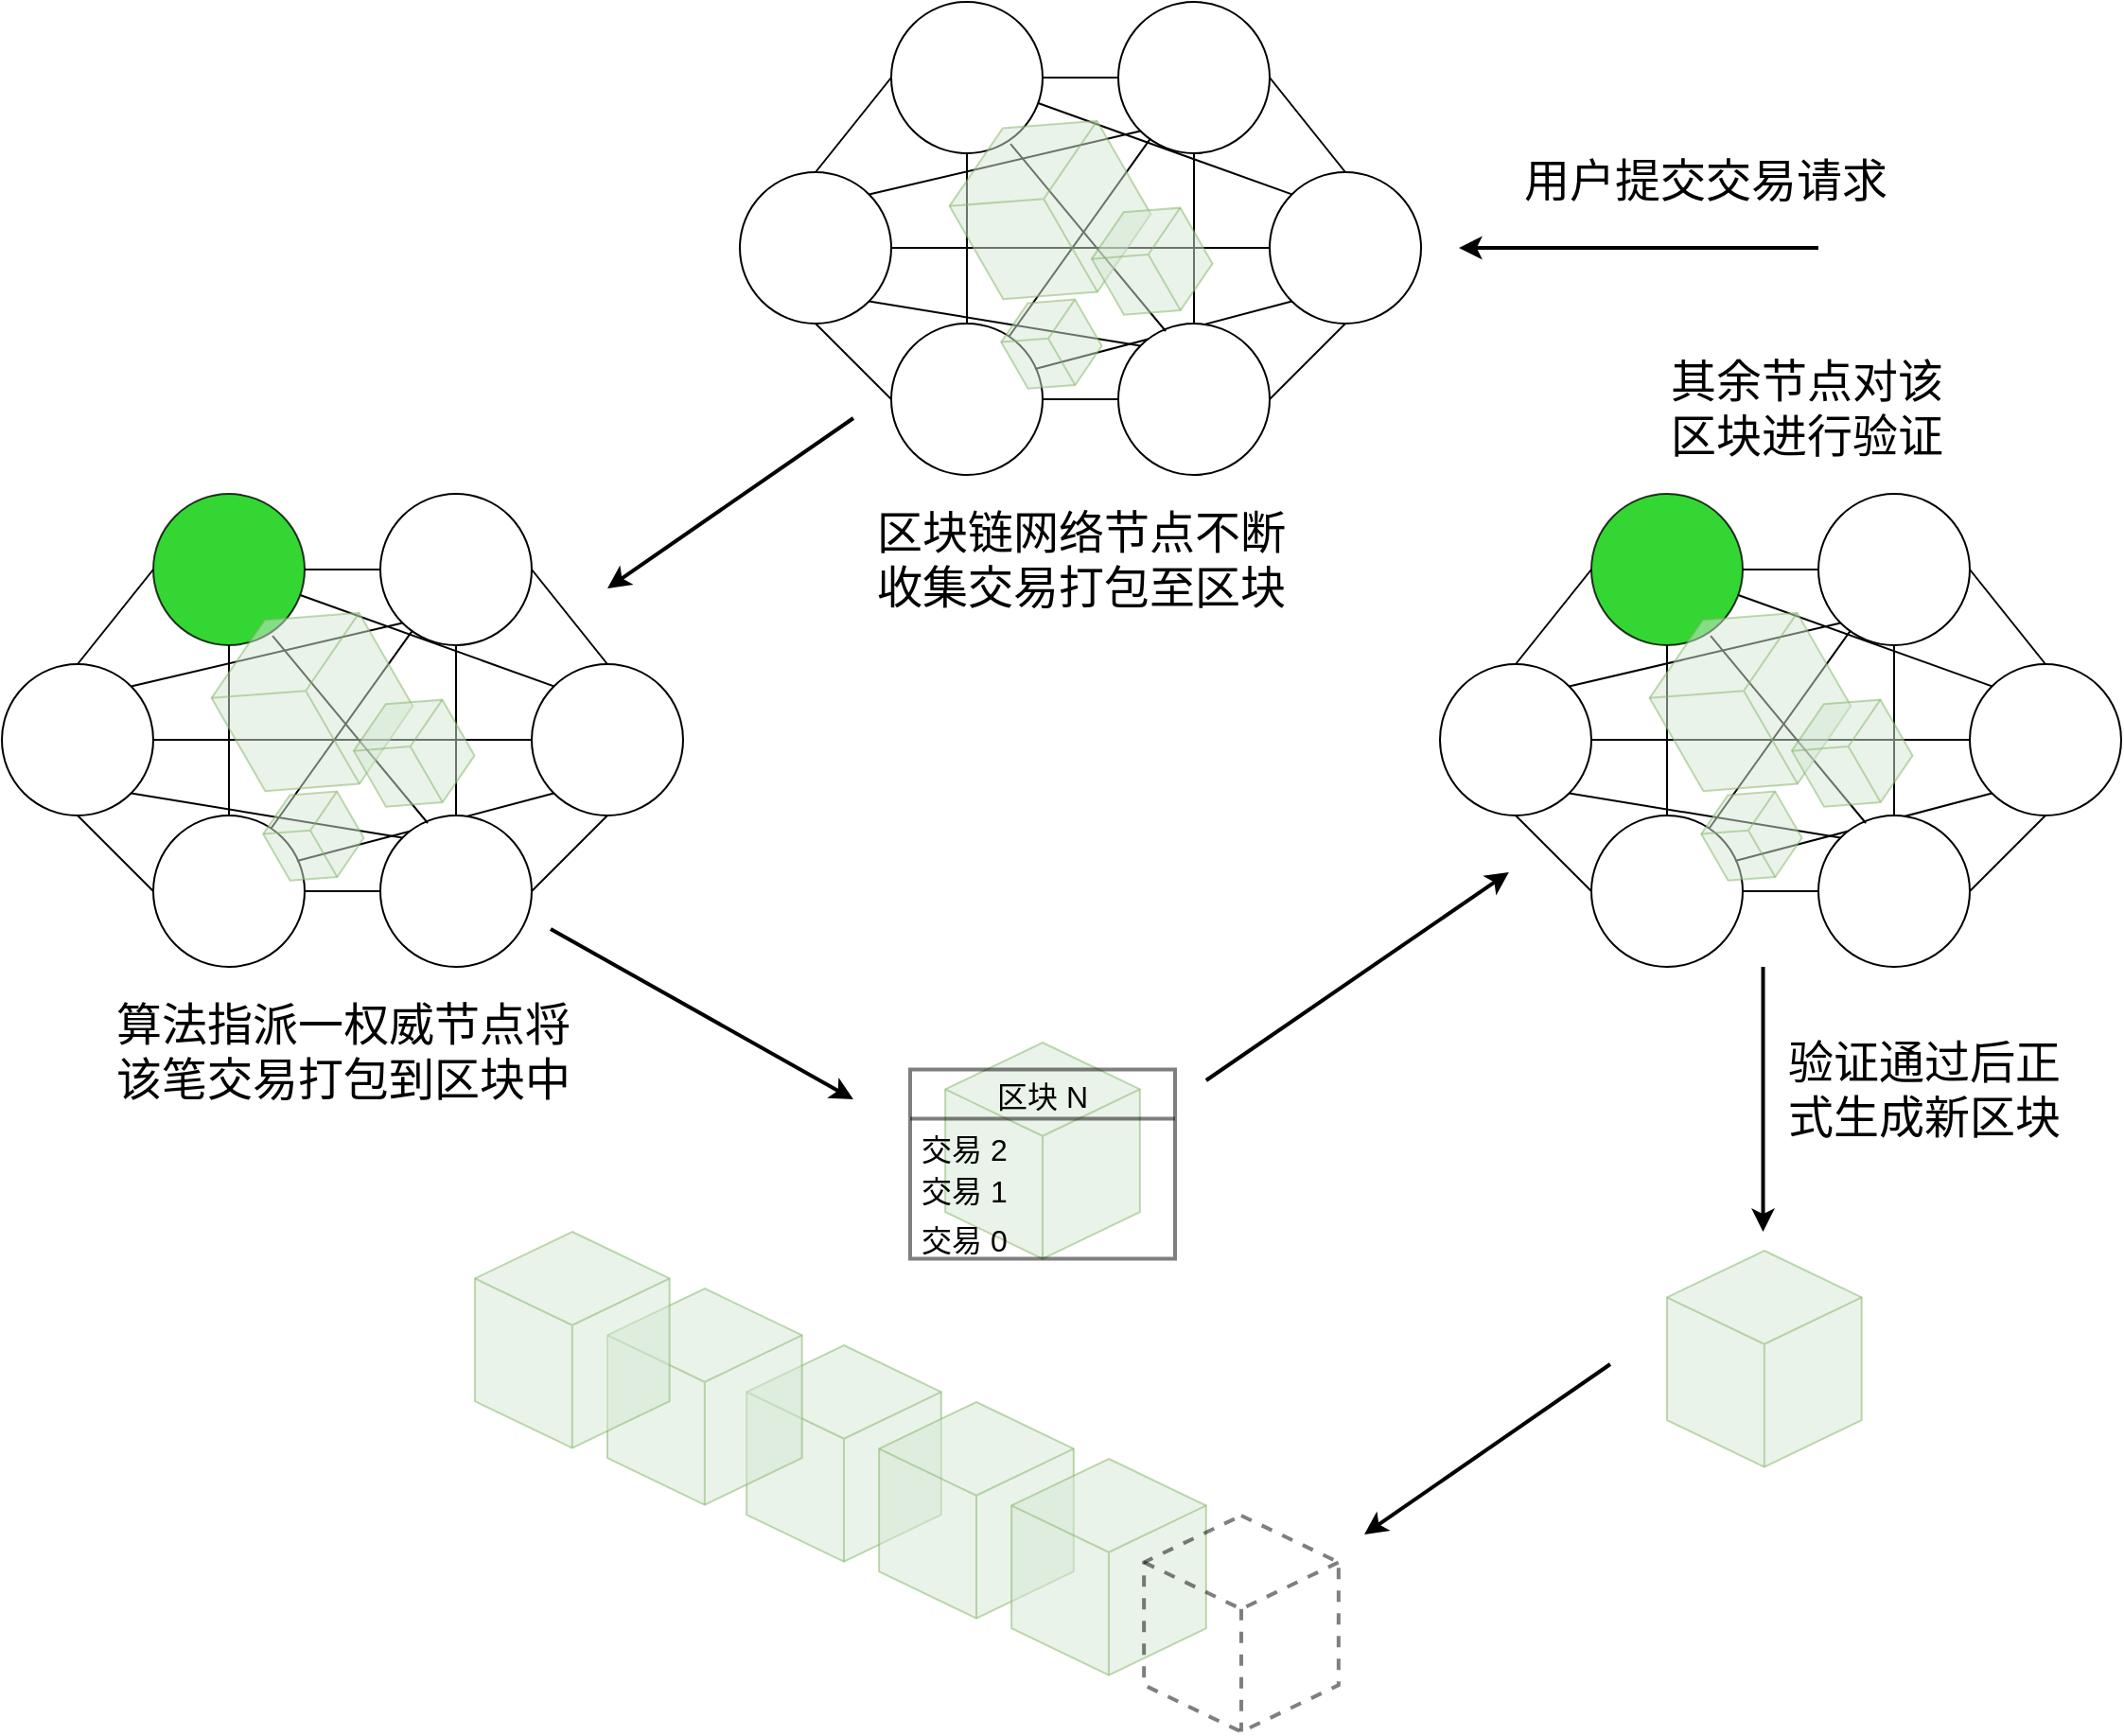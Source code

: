 <mxfile version="14.6.6" type="github">
  <diagram id="nz7V435rbGTaK7ESCfE1" name="Page-1">
    <mxGraphModel dx="1853" dy="669" grid="1" gridSize="10" guides="1" tooltips="1" connect="1" arrows="1" fold="1" page="0" pageScale="1" pageWidth="827" pageHeight="1169" math="0" shadow="0">
      <root>
        <mxCell id="0" />
        <mxCell id="1" parent="0" />
        <mxCell id="Majim5uuupVk0N4lPzxY-30" value="" style="group" vertex="1" connectable="0" parent="1">
          <mxGeometry x="120" y="190" width="360" height="250" as="geometry" />
        </mxCell>
        <mxCell id="Majim5uuupVk0N4lPzxY-2" value="" style="ellipse;whiteSpace=wrap;html=1;aspect=fixed;" vertex="1" parent="Majim5uuupVk0N4lPzxY-30">
          <mxGeometry x="80" width="80" height="80" as="geometry" />
        </mxCell>
        <mxCell id="Majim5uuupVk0N4lPzxY-3" value="" style="ellipse;whiteSpace=wrap;html=1;aspect=fixed;" vertex="1" parent="Majim5uuupVk0N4lPzxY-30">
          <mxGeometry x="200" width="80" height="80" as="geometry" />
        </mxCell>
        <mxCell id="Majim5uuupVk0N4lPzxY-8" style="edgeStyle=orthogonalEdgeStyle;rounded=0;orthogonalLoop=1;jettySize=auto;html=1;exitX=1;exitY=0.5;exitDx=0;exitDy=0;endArrow=none;endFill=0;" edge="1" parent="Majim5uuupVk0N4lPzxY-30" source="Majim5uuupVk0N4lPzxY-2" target="Majim5uuupVk0N4lPzxY-3">
          <mxGeometry relative="1" as="geometry" />
        </mxCell>
        <mxCell id="Majim5uuupVk0N4lPzxY-4" value="" style="ellipse;whiteSpace=wrap;html=1;aspect=fixed;" vertex="1" parent="Majim5uuupVk0N4lPzxY-30">
          <mxGeometry y="90" width="80" height="80" as="geometry" />
        </mxCell>
        <mxCell id="Majim5uuupVk0N4lPzxY-10" style="edgeStyle=none;rounded=0;orthogonalLoop=1;jettySize=auto;html=1;exitX=0;exitY=0.5;exitDx=0;exitDy=0;entryX=0.5;entryY=0;entryDx=0;entryDy=0;endArrow=none;endFill=0;" edge="1" parent="Majim5uuupVk0N4lPzxY-30" source="Majim5uuupVk0N4lPzxY-2" target="Majim5uuupVk0N4lPzxY-4">
          <mxGeometry relative="1" as="geometry" />
        </mxCell>
        <mxCell id="Majim5uuupVk0N4lPzxY-17" style="edgeStyle=none;rounded=0;orthogonalLoop=1;jettySize=auto;html=1;exitX=0;exitY=1;exitDx=0;exitDy=0;entryX=1;entryY=0;entryDx=0;entryDy=0;endArrow=none;endFill=0;" edge="1" parent="Majim5uuupVk0N4lPzxY-30" source="Majim5uuupVk0N4lPzxY-3" target="Majim5uuupVk0N4lPzxY-4">
          <mxGeometry relative="1" as="geometry" />
        </mxCell>
        <mxCell id="Majim5uuupVk0N4lPzxY-23" style="edgeStyle=none;rounded=0;orthogonalLoop=1;jettySize=auto;html=1;exitX=0;exitY=0;exitDx=0;exitDy=0;endArrow=none;endFill=0;" edge="1" parent="Majim5uuupVk0N4lPzxY-30" source="Majim5uuupVk0N4lPzxY-5" target="Majim5uuupVk0N4lPzxY-2">
          <mxGeometry relative="1" as="geometry">
            <mxPoint x="160" y="60" as="targetPoint" />
          </mxGeometry>
        </mxCell>
        <mxCell id="Majim5uuupVk0N4lPzxY-5" value="" style="ellipse;whiteSpace=wrap;html=1;aspect=fixed;" vertex="1" parent="Majim5uuupVk0N4lPzxY-30">
          <mxGeometry x="280" y="90" width="80" height="80" as="geometry" />
        </mxCell>
        <mxCell id="Majim5uuupVk0N4lPzxY-16" style="edgeStyle=none;rounded=0;orthogonalLoop=1;jettySize=auto;html=1;exitX=1;exitY=0.5;exitDx=0;exitDy=0;entryX=0.5;entryY=0;entryDx=0;entryDy=0;endArrow=none;endFill=0;" edge="1" parent="Majim5uuupVk0N4lPzxY-30" source="Majim5uuupVk0N4lPzxY-3" target="Majim5uuupVk0N4lPzxY-5">
          <mxGeometry relative="1" as="geometry" />
        </mxCell>
        <mxCell id="Majim5uuupVk0N4lPzxY-18" style="edgeStyle=none;rounded=0;orthogonalLoop=1;jettySize=auto;html=1;exitX=1;exitY=0.5;exitDx=0;exitDy=0;endArrow=none;endFill=0;" edge="1" parent="Majim5uuupVk0N4lPzxY-30" source="Majim5uuupVk0N4lPzxY-4" target="Majim5uuupVk0N4lPzxY-5">
          <mxGeometry relative="1" as="geometry" />
        </mxCell>
        <mxCell id="Majim5uuupVk0N4lPzxY-25" style="edgeStyle=none;rounded=0;orthogonalLoop=1;jettySize=auto;html=1;exitX=0.75;exitY=0.125;exitDx=0;exitDy=0;endArrow=none;endFill=0;exitPerimeter=0;" edge="1" parent="Majim5uuupVk0N4lPzxY-30" source="Majim5uuupVk0N4lPzxY-6" target="Majim5uuupVk0N4lPzxY-3">
          <mxGeometry relative="1" as="geometry" />
        </mxCell>
        <mxCell id="Majim5uuupVk0N4lPzxY-6" value="" style="ellipse;whiteSpace=wrap;html=1;aspect=fixed;" vertex="1" parent="Majim5uuupVk0N4lPzxY-30">
          <mxGeometry x="80" y="170" width="80" height="80" as="geometry" />
        </mxCell>
        <mxCell id="Majim5uuupVk0N4lPzxY-22" style="edgeStyle=none;rounded=0;orthogonalLoop=1;jettySize=auto;html=1;exitX=0.5;exitY=1;exitDx=0;exitDy=0;endArrow=none;endFill=0;" edge="1" parent="Majim5uuupVk0N4lPzxY-30" source="Majim5uuupVk0N4lPzxY-2" target="Majim5uuupVk0N4lPzxY-6">
          <mxGeometry relative="1" as="geometry" />
        </mxCell>
        <mxCell id="Majim5uuupVk0N4lPzxY-15" style="edgeStyle=none;rounded=0;orthogonalLoop=1;jettySize=auto;html=1;exitX=0.5;exitY=1;exitDx=0;exitDy=0;entryX=0;entryY=0.5;entryDx=0;entryDy=0;endArrow=none;endFill=0;" edge="1" parent="Majim5uuupVk0N4lPzxY-30" source="Majim5uuupVk0N4lPzxY-4" target="Majim5uuupVk0N4lPzxY-6">
          <mxGeometry relative="1" as="geometry" />
        </mxCell>
        <mxCell id="Majim5uuupVk0N4lPzxY-24" style="edgeStyle=none;rounded=0;orthogonalLoop=1;jettySize=auto;html=1;exitX=0;exitY=1;exitDx=0;exitDy=0;endArrow=none;endFill=0;entryX=0.95;entryY=0.3;entryDx=0;entryDy=0;entryPerimeter=0;" edge="1" parent="Majim5uuupVk0N4lPzxY-30" source="Majim5uuupVk0N4lPzxY-5" target="Majim5uuupVk0N4lPzxY-6">
          <mxGeometry relative="1" as="geometry" />
        </mxCell>
        <mxCell id="Majim5uuupVk0N4lPzxY-14" style="edgeStyle=none;rounded=0;orthogonalLoop=1;jettySize=auto;html=1;exitX=1;exitY=0.5;exitDx=0;exitDy=0;entryX=0.5;entryY=1;entryDx=0;entryDy=0;endArrow=none;endFill=0;" edge="1" parent="Majim5uuupVk0N4lPzxY-30" source="Majim5uuupVk0N4lPzxY-7" target="Majim5uuupVk0N4lPzxY-5">
          <mxGeometry relative="1" as="geometry" />
        </mxCell>
        <mxCell id="Majim5uuupVk0N4lPzxY-20" style="edgeStyle=none;rounded=0;orthogonalLoop=1;jettySize=auto;html=1;exitX=0.5;exitY=0;exitDx=0;exitDy=0;entryX=0.5;entryY=1;entryDx=0;entryDy=0;endArrow=none;endFill=0;" edge="1" parent="Majim5uuupVk0N4lPzxY-30" source="Majim5uuupVk0N4lPzxY-7" target="Majim5uuupVk0N4lPzxY-3">
          <mxGeometry relative="1" as="geometry" />
        </mxCell>
        <mxCell id="Majim5uuupVk0N4lPzxY-7" value="" style="ellipse;whiteSpace=wrap;html=1;aspect=fixed;" vertex="1" parent="Majim5uuupVk0N4lPzxY-30">
          <mxGeometry x="200" y="170" width="80" height="80" as="geometry" />
        </mxCell>
        <mxCell id="Majim5uuupVk0N4lPzxY-21" style="edgeStyle=none;rounded=0;orthogonalLoop=1;jettySize=auto;html=1;exitX=0.788;exitY=0.938;exitDx=0;exitDy=0;entryX=0.313;entryY=0.05;entryDx=0;entryDy=0;entryPerimeter=0;endArrow=none;endFill=0;exitPerimeter=0;" edge="1" parent="Majim5uuupVk0N4lPzxY-30" source="Majim5uuupVk0N4lPzxY-2" target="Majim5uuupVk0N4lPzxY-7">
          <mxGeometry relative="1" as="geometry" />
        </mxCell>
        <mxCell id="Majim5uuupVk0N4lPzxY-19" style="edgeStyle=none;rounded=0;orthogonalLoop=1;jettySize=auto;html=1;exitX=1;exitY=1;exitDx=0;exitDy=0;entryX=0;entryY=0;entryDx=0;entryDy=0;endArrow=none;endFill=0;" edge="1" parent="Majim5uuupVk0N4lPzxY-30" source="Majim5uuupVk0N4lPzxY-4" target="Majim5uuupVk0N4lPzxY-7">
          <mxGeometry relative="1" as="geometry" />
        </mxCell>
        <mxCell id="Majim5uuupVk0N4lPzxY-13" style="edgeStyle=none;rounded=0;orthogonalLoop=1;jettySize=auto;html=1;exitX=1;exitY=0.5;exitDx=0;exitDy=0;entryX=0;entryY=0.5;entryDx=0;entryDy=0;endArrow=none;endFill=0;" edge="1" parent="Majim5uuupVk0N4lPzxY-30" source="Majim5uuupVk0N4lPzxY-6" target="Majim5uuupVk0N4lPzxY-7">
          <mxGeometry relative="1" as="geometry" />
        </mxCell>
        <mxCell id="Majim5uuupVk0N4lPzxY-29" value="" style="group" vertex="1" connectable="0" parent="Majim5uuupVk0N4lPzxY-30">
          <mxGeometry x="99.999" y="44.199" width="156.254" height="169.542" as="geometry" />
        </mxCell>
        <mxCell id="Majim5uuupVk0N4lPzxY-26" value="" style="html=1;whiteSpace=wrap;shape=isoCube2;backgroundOutline=1;isoAngle=15;fillColor=#d5e8d4;strokeColor=#82b366;opacity=50;rotation=-30;" vertex="1" parent="Majim5uuupVk0N4lPzxY-29">
          <mxGeometry x="18.971" y="15.801" width="90" height="100" as="geometry" />
        </mxCell>
        <mxCell id="Majim5uuupVk0N4lPzxY-27" value="" style="html=1;whiteSpace=wrap;shape=isoCube2;backgroundOutline=1;isoAngle=15;fillColor=#d5e8d4;strokeColor=#82b366;opacity=50;rotation=-30;" vertex="1" parent="Majim5uuupVk0N4lPzxY-29">
          <mxGeometry x="42.181" y="111.641" width="45" height="50" as="geometry" />
        </mxCell>
        <mxCell id="Majim5uuupVk0N4lPzxY-28" value="" style="html=1;whiteSpace=wrap;shape=isoCube2;backgroundOutline=1;isoAngle=15;fillColor=#d5e8d4;strokeColor=#82b366;opacity=50;rotation=-30;" vertex="1" parent="Majim5uuupVk0N4lPzxY-29">
          <mxGeometry x="90.871" y="62.881" width="54" height="60" as="geometry" />
        </mxCell>
        <mxCell id="Majim5uuupVk0N4lPzxY-31" value="" style="group" vertex="1" connectable="0" parent="1">
          <mxGeometry x="-270" y="450" width="360" height="250" as="geometry" />
        </mxCell>
        <mxCell id="Majim5uuupVk0N4lPzxY-32" value="" style="ellipse;whiteSpace=wrap;html=1;aspect=fixed;fillColor=#00CC00;gradientDirection=north;opacity=80;" vertex="1" parent="Majim5uuupVk0N4lPzxY-31">
          <mxGeometry x="80" width="80" height="80" as="geometry" />
        </mxCell>
        <mxCell id="Majim5uuupVk0N4lPzxY-33" value="" style="ellipse;whiteSpace=wrap;html=1;aspect=fixed;" vertex="1" parent="Majim5uuupVk0N4lPzxY-31">
          <mxGeometry x="200" width="80" height="80" as="geometry" />
        </mxCell>
        <mxCell id="Majim5uuupVk0N4lPzxY-34" style="edgeStyle=orthogonalEdgeStyle;rounded=0;orthogonalLoop=1;jettySize=auto;html=1;exitX=1;exitY=0.5;exitDx=0;exitDy=0;endArrow=none;endFill=0;" edge="1" parent="Majim5uuupVk0N4lPzxY-31" source="Majim5uuupVk0N4lPzxY-32" target="Majim5uuupVk0N4lPzxY-33">
          <mxGeometry relative="1" as="geometry" />
        </mxCell>
        <mxCell id="Majim5uuupVk0N4lPzxY-35" value="" style="ellipse;whiteSpace=wrap;html=1;aspect=fixed;" vertex="1" parent="Majim5uuupVk0N4lPzxY-31">
          <mxGeometry y="90" width="80" height="80" as="geometry" />
        </mxCell>
        <mxCell id="Majim5uuupVk0N4lPzxY-36" style="edgeStyle=none;rounded=0;orthogonalLoop=1;jettySize=auto;html=1;exitX=0;exitY=0.5;exitDx=0;exitDy=0;entryX=0.5;entryY=0;entryDx=0;entryDy=0;endArrow=none;endFill=0;" edge="1" parent="Majim5uuupVk0N4lPzxY-31" source="Majim5uuupVk0N4lPzxY-32" target="Majim5uuupVk0N4lPzxY-35">
          <mxGeometry relative="1" as="geometry" />
        </mxCell>
        <mxCell id="Majim5uuupVk0N4lPzxY-37" style="edgeStyle=none;rounded=0;orthogonalLoop=1;jettySize=auto;html=1;exitX=0;exitY=1;exitDx=0;exitDy=0;entryX=1;entryY=0;entryDx=0;entryDy=0;endArrow=none;endFill=0;" edge="1" parent="Majim5uuupVk0N4lPzxY-31" source="Majim5uuupVk0N4lPzxY-33" target="Majim5uuupVk0N4lPzxY-35">
          <mxGeometry relative="1" as="geometry" />
        </mxCell>
        <mxCell id="Majim5uuupVk0N4lPzxY-38" style="edgeStyle=none;rounded=0;orthogonalLoop=1;jettySize=auto;html=1;exitX=0;exitY=0;exitDx=0;exitDy=0;endArrow=none;endFill=0;" edge="1" parent="Majim5uuupVk0N4lPzxY-31" source="Majim5uuupVk0N4lPzxY-39" target="Majim5uuupVk0N4lPzxY-32">
          <mxGeometry relative="1" as="geometry">
            <mxPoint x="160" y="60" as="targetPoint" />
          </mxGeometry>
        </mxCell>
        <mxCell id="Majim5uuupVk0N4lPzxY-39" value="" style="ellipse;whiteSpace=wrap;html=1;aspect=fixed;" vertex="1" parent="Majim5uuupVk0N4lPzxY-31">
          <mxGeometry x="280" y="90" width="80" height="80" as="geometry" />
        </mxCell>
        <mxCell id="Majim5uuupVk0N4lPzxY-40" style="edgeStyle=none;rounded=0;orthogonalLoop=1;jettySize=auto;html=1;exitX=1;exitY=0.5;exitDx=0;exitDy=0;entryX=0.5;entryY=0;entryDx=0;entryDy=0;endArrow=none;endFill=0;" edge="1" parent="Majim5uuupVk0N4lPzxY-31" source="Majim5uuupVk0N4lPzxY-33" target="Majim5uuupVk0N4lPzxY-39">
          <mxGeometry relative="1" as="geometry" />
        </mxCell>
        <mxCell id="Majim5uuupVk0N4lPzxY-41" style="edgeStyle=none;rounded=0;orthogonalLoop=1;jettySize=auto;html=1;exitX=1;exitY=0.5;exitDx=0;exitDy=0;endArrow=none;endFill=0;" edge="1" parent="Majim5uuupVk0N4lPzxY-31" source="Majim5uuupVk0N4lPzxY-35" target="Majim5uuupVk0N4lPzxY-39">
          <mxGeometry relative="1" as="geometry" />
        </mxCell>
        <mxCell id="Majim5uuupVk0N4lPzxY-42" style="edgeStyle=none;rounded=0;orthogonalLoop=1;jettySize=auto;html=1;exitX=0.75;exitY=0.125;exitDx=0;exitDy=0;endArrow=none;endFill=0;exitPerimeter=0;" edge="1" parent="Majim5uuupVk0N4lPzxY-31" source="Majim5uuupVk0N4lPzxY-43" target="Majim5uuupVk0N4lPzxY-33">
          <mxGeometry relative="1" as="geometry" />
        </mxCell>
        <mxCell id="Majim5uuupVk0N4lPzxY-43" value="" style="ellipse;whiteSpace=wrap;html=1;aspect=fixed;" vertex="1" parent="Majim5uuupVk0N4lPzxY-31">
          <mxGeometry x="80" y="170" width="80" height="80" as="geometry" />
        </mxCell>
        <mxCell id="Majim5uuupVk0N4lPzxY-44" style="edgeStyle=none;rounded=0;orthogonalLoop=1;jettySize=auto;html=1;exitX=0.5;exitY=1;exitDx=0;exitDy=0;endArrow=none;endFill=0;" edge="1" parent="Majim5uuupVk0N4lPzxY-31" source="Majim5uuupVk0N4lPzxY-32" target="Majim5uuupVk0N4lPzxY-43">
          <mxGeometry relative="1" as="geometry" />
        </mxCell>
        <mxCell id="Majim5uuupVk0N4lPzxY-45" style="edgeStyle=none;rounded=0;orthogonalLoop=1;jettySize=auto;html=1;exitX=0.5;exitY=1;exitDx=0;exitDy=0;entryX=0;entryY=0.5;entryDx=0;entryDy=0;endArrow=none;endFill=0;" edge="1" parent="Majim5uuupVk0N4lPzxY-31" source="Majim5uuupVk0N4lPzxY-35" target="Majim5uuupVk0N4lPzxY-43">
          <mxGeometry relative="1" as="geometry" />
        </mxCell>
        <mxCell id="Majim5uuupVk0N4lPzxY-46" style="edgeStyle=none;rounded=0;orthogonalLoop=1;jettySize=auto;html=1;exitX=0;exitY=1;exitDx=0;exitDy=0;endArrow=none;endFill=0;entryX=0.95;entryY=0.3;entryDx=0;entryDy=0;entryPerimeter=0;" edge="1" parent="Majim5uuupVk0N4lPzxY-31" source="Majim5uuupVk0N4lPzxY-39" target="Majim5uuupVk0N4lPzxY-43">
          <mxGeometry relative="1" as="geometry" />
        </mxCell>
        <mxCell id="Majim5uuupVk0N4lPzxY-47" style="edgeStyle=none;rounded=0;orthogonalLoop=1;jettySize=auto;html=1;exitX=1;exitY=0.5;exitDx=0;exitDy=0;entryX=0.5;entryY=1;entryDx=0;entryDy=0;endArrow=none;endFill=0;" edge="1" parent="Majim5uuupVk0N4lPzxY-31" source="Majim5uuupVk0N4lPzxY-49" target="Majim5uuupVk0N4lPzxY-39">
          <mxGeometry relative="1" as="geometry" />
        </mxCell>
        <mxCell id="Majim5uuupVk0N4lPzxY-48" style="edgeStyle=none;rounded=0;orthogonalLoop=1;jettySize=auto;html=1;exitX=0.5;exitY=0;exitDx=0;exitDy=0;entryX=0.5;entryY=1;entryDx=0;entryDy=0;endArrow=none;endFill=0;" edge="1" parent="Majim5uuupVk0N4lPzxY-31" source="Majim5uuupVk0N4lPzxY-49" target="Majim5uuupVk0N4lPzxY-33">
          <mxGeometry relative="1" as="geometry" />
        </mxCell>
        <mxCell id="Majim5uuupVk0N4lPzxY-49" value="" style="ellipse;whiteSpace=wrap;html=1;aspect=fixed;" vertex="1" parent="Majim5uuupVk0N4lPzxY-31">
          <mxGeometry x="200" y="170" width="80" height="80" as="geometry" />
        </mxCell>
        <mxCell id="Majim5uuupVk0N4lPzxY-50" style="edgeStyle=none;rounded=0;orthogonalLoop=1;jettySize=auto;html=1;exitX=0.788;exitY=0.938;exitDx=0;exitDy=0;entryX=0.313;entryY=0.05;entryDx=0;entryDy=0;entryPerimeter=0;endArrow=none;endFill=0;exitPerimeter=0;" edge="1" parent="Majim5uuupVk0N4lPzxY-31" source="Majim5uuupVk0N4lPzxY-32" target="Majim5uuupVk0N4lPzxY-49">
          <mxGeometry relative="1" as="geometry" />
        </mxCell>
        <mxCell id="Majim5uuupVk0N4lPzxY-51" style="edgeStyle=none;rounded=0;orthogonalLoop=1;jettySize=auto;html=1;exitX=1;exitY=1;exitDx=0;exitDy=0;entryX=0;entryY=0;entryDx=0;entryDy=0;endArrow=none;endFill=0;" edge="1" parent="Majim5uuupVk0N4lPzxY-31" source="Majim5uuupVk0N4lPzxY-35" target="Majim5uuupVk0N4lPzxY-49">
          <mxGeometry relative="1" as="geometry" />
        </mxCell>
        <mxCell id="Majim5uuupVk0N4lPzxY-52" style="edgeStyle=none;rounded=0;orthogonalLoop=1;jettySize=auto;html=1;exitX=1;exitY=0.5;exitDx=0;exitDy=0;entryX=0;entryY=0.5;entryDx=0;entryDy=0;endArrow=none;endFill=0;" edge="1" parent="Majim5uuupVk0N4lPzxY-31" source="Majim5uuupVk0N4lPzxY-43" target="Majim5uuupVk0N4lPzxY-49">
          <mxGeometry relative="1" as="geometry" />
        </mxCell>
        <mxCell id="Majim5uuupVk0N4lPzxY-53" value="" style="group" vertex="1" connectable="0" parent="Majim5uuupVk0N4lPzxY-31">
          <mxGeometry x="99.999" y="44.199" width="156.254" height="169.542" as="geometry" />
        </mxCell>
        <mxCell id="Majim5uuupVk0N4lPzxY-54" value="" style="html=1;whiteSpace=wrap;shape=isoCube2;backgroundOutline=1;isoAngle=15;fillColor=#d5e8d4;strokeColor=#82b366;opacity=50;rotation=-30;" vertex="1" parent="Majim5uuupVk0N4lPzxY-53">
          <mxGeometry x="18.971" y="15.801" width="90" height="100" as="geometry" />
        </mxCell>
        <mxCell id="Majim5uuupVk0N4lPzxY-55" value="" style="html=1;whiteSpace=wrap;shape=isoCube2;backgroundOutline=1;isoAngle=15;fillColor=#d5e8d4;strokeColor=#82b366;opacity=50;rotation=-30;" vertex="1" parent="Majim5uuupVk0N4lPzxY-53">
          <mxGeometry x="42.181" y="111.641" width="45" height="50" as="geometry" />
        </mxCell>
        <mxCell id="Majim5uuupVk0N4lPzxY-56" value="" style="html=1;whiteSpace=wrap;shape=isoCube2;backgroundOutline=1;isoAngle=15;fillColor=#d5e8d4;strokeColor=#82b366;opacity=50;rotation=-30;" vertex="1" parent="Majim5uuupVk0N4lPzxY-53">
          <mxGeometry x="90.871" y="62.881" width="54" height="60" as="geometry" />
        </mxCell>
        <mxCell id="Majim5uuupVk0N4lPzxY-65" value="" style="group" vertex="1" connectable="0" parent="1">
          <mxGeometry x="490" y="450" width="360" height="250" as="geometry" />
        </mxCell>
        <mxCell id="Majim5uuupVk0N4lPzxY-66" value="" style="ellipse;whiteSpace=wrap;html=1;aspect=fixed;opacity=80;fillColor=#00CC00;" vertex="1" parent="Majim5uuupVk0N4lPzxY-65">
          <mxGeometry x="80" width="80" height="80" as="geometry" />
        </mxCell>
        <mxCell id="Majim5uuupVk0N4lPzxY-67" value="" style="ellipse;whiteSpace=wrap;html=1;aspect=fixed;" vertex="1" parent="Majim5uuupVk0N4lPzxY-65">
          <mxGeometry x="200" width="80" height="80" as="geometry" />
        </mxCell>
        <mxCell id="Majim5uuupVk0N4lPzxY-68" style="edgeStyle=orthogonalEdgeStyle;rounded=0;orthogonalLoop=1;jettySize=auto;html=1;exitX=1;exitY=0.5;exitDx=0;exitDy=0;endArrow=none;endFill=0;" edge="1" parent="Majim5uuupVk0N4lPzxY-65" source="Majim5uuupVk0N4lPzxY-66" target="Majim5uuupVk0N4lPzxY-67">
          <mxGeometry relative="1" as="geometry" />
        </mxCell>
        <mxCell id="Majim5uuupVk0N4lPzxY-69" value="" style="ellipse;whiteSpace=wrap;html=1;aspect=fixed;" vertex="1" parent="Majim5uuupVk0N4lPzxY-65">
          <mxGeometry y="90" width="80" height="80" as="geometry" />
        </mxCell>
        <mxCell id="Majim5uuupVk0N4lPzxY-70" style="edgeStyle=none;rounded=0;orthogonalLoop=1;jettySize=auto;html=1;exitX=0;exitY=0.5;exitDx=0;exitDy=0;entryX=0.5;entryY=0;entryDx=0;entryDy=0;endArrow=none;endFill=0;" edge="1" parent="Majim5uuupVk0N4lPzxY-65" source="Majim5uuupVk0N4lPzxY-66" target="Majim5uuupVk0N4lPzxY-69">
          <mxGeometry relative="1" as="geometry" />
        </mxCell>
        <mxCell id="Majim5uuupVk0N4lPzxY-71" style="edgeStyle=none;rounded=0;orthogonalLoop=1;jettySize=auto;html=1;exitX=0;exitY=1;exitDx=0;exitDy=0;entryX=1;entryY=0;entryDx=0;entryDy=0;endArrow=none;endFill=0;" edge="1" parent="Majim5uuupVk0N4lPzxY-65" source="Majim5uuupVk0N4lPzxY-67" target="Majim5uuupVk0N4lPzxY-69">
          <mxGeometry relative="1" as="geometry" />
        </mxCell>
        <mxCell id="Majim5uuupVk0N4lPzxY-72" style="edgeStyle=none;rounded=0;orthogonalLoop=1;jettySize=auto;html=1;exitX=0;exitY=0;exitDx=0;exitDy=0;endArrow=none;endFill=0;" edge="1" parent="Majim5uuupVk0N4lPzxY-65" source="Majim5uuupVk0N4lPzxY-73" target="Majim5uuupVk0N4lPzxY-66">
          <mxGeometry relative="1" as="geometry">
            <mxPoint x="160" y="60" as="targetPoint" />
          </mxGeometry>
        </mxCell>
        <mxCell id="Majim5uuupVk0N4lPzxY-73" value="" style="ellipse;whiteSpace=wrap;html=1;aspect=fixed;" vertex="1" parent="Majim5uuupVk0N4lPzxY-65">
          <mxGeometry x="280" y="90" width="80" height="80" as="geometry" />
        </mxCell>
        <mxCell id="Majim5uuupVk0N4lPzxY-74" style="edgeStyle=none;rounded=0;orthogonalLoop=1;jettySize=auto;html=1;exitX=1;exitY=0.5;exitDx=0;exitDy=0;entryX=0.5;entryY=0;entryDx=0;entryDy=0;endArrow=none;endFill=0;" edge="1" parent="Majim5uuupVk0N4lPzxY-65" source="Majim5uuupVk0N4lPzxY-67" target="Majim5uuupVk0N4lPzxY-73">
          <mxGeometry relative="1" as="geometry" />
        </mxCell>
        <mxCell id="Majim5uuupVk0N4lPzxY-75" style="edgeStyle=none;rounded=0;orthogonalLoop=1;jettySize=auto;html=1;exitX=1;exitY=0.5;exitDx=0;exitDy=0;endArrow=none;endFill=0;" edge="1" parent="Majim5uuupVk0N4lPzxY-65" source="Majim5uuupVk0N4lPzxY-69" target="Majim5uuupVk0N4lPzxY-73">
          <mxGeometry relative="1" as="geometry" />
        </mxCell>
        <mxCell id="Majim5uuupVk0N4lPzxY-76" style="edgeStyle=none;rounded=0;orthogonalLoop=1;jettySize=auto;html=1;exitX=0.75;exitY=0.125;exitDx=0;exitDy=0;endArrow=none;endFill=0;exitPerimeter=0;" edge="1" parent="Majim5uuupVk0N4lPzxY-65" source="Majim5uuupVk0N4lPzxY-77" target="Majim5uuupVk0N4lPzxY-67">
          <mxGeometry relative="1" as="geometry" />
        </mxCell>
        <mxCell id="Majim5uuupVk0N4lPzxY-77" value="" style="ellipse;whiteSpace=wrap;html=1;aspect=fixed;" vertex="1" parent="Majim5uuupVk0N4lPzxY-65">
          <mxGeometry x="80" y="170" width="80" height="80" as="geometry" />
        </mxCell>
        <mxCell id="Majim5uuupVk0N4lPzxY-78" style="edgeStyle=none;rounded=0;orthogonalLoop=1;jettySize=auto;html=1;exitX=0.5;exitY=1;exitDx=0;exitDy=0;endArrow=none;endFill=0;" edge="1" parent="Majim5uuupVk0N4lPzxY-65" source="Majim5uuupVk0N4lPzxY-66" target="Majim5uuupVk0N4lPzxY-77">
          <mxGeometry relative="1" as="geometry" />
        </mxCell>
        <mxCell id="Majim5uuupVk0N4lPzxY-79" style="edgeStyle=none;rounded=0;orthogonalLoop=1;jettySize=auto;html=1;exitX=0.5;exitY=1;exitDx=0;exitDy=0;entryX=0;entryY=0.5;entryDx=0;entryDy=0;endArrow=none;endFill=0;" edge="1" parent="Majim5uuupVk0N4lPzxY-65" source="Majim5uuupVk0N4lPzxY-69" target="Majim5uuupVk0N4lPzxY-77">
          <mxGeometry relative="1" as="geometry" />
        </mxCell>
        <mxCell id="Majim5uuupVk0N4lPzxY-80" style="edgeStyle=none;rounded=0;orthogonalLoop=1;jettySize=auto;html=1;exitX=0;exitY=1;exitDx=0;exitDy=0;endArrow=none;endFill=0;entryX=0.95;entryY=0.3;entryDx=0;entryDy=0;entryPerimeter=0;" edge="1" parent="Majim5uuupVk0N4lPzxY-65" source="Majim5uuupVk0N4lPzxY-73" target="Majim5uuupVk0N4lPzxY-77">
          <mxGeometry relative="1" as="geometry" />
        </mxCell>
        <mxCell id="Majim5uuupVk0N4lPzxY-81" style="edgeStyle=none;rounded=0;orthogonalLoop=1;jettySize=auto;html=1;exitX=1;exitY=0.5;exitDx=0;exitDy=0;entryX=0.5;entryY=1;entryDx=0;entryDy=0;endArrow=none;endFill=0;" edge="1" parent="Majim5uuupVk0N4lPzxY-65" source="Majim5uuupVk0N4lPzxY-83" target="Majim5uuupVk0N4lPzxY-73">
          <mxGeometry relative="1" as="geometry" />
        </mxCell>
        <mxCell id="Majim5uuupVk0N4lPzxY-82" style="edgeStyle=none;rounded=0;orthogonalLoop=1;jettySize=auto;html=1;exitX=0.5;exitY=0;exitDx=0;exitDy=0;entryX=0.5;entryY=1;entryDx=0;entryDy=0;endArrow=none;endFill=0;" edge="1" parent="Majim5uuupVk0N4lPzxY-65" source="Majim5uuupVk0N4lPzxY-83" target="Majim5uuupVk0N4lPzxY-67">
          <mxGeometry relative="1" as="geometry" />
        </mxCell>
        <mxCell id="Majim5uuupVk0N4lPzxY-83" value="" style="ellipse;whiteSpace=wrap;html=1;aspect=fixed;" vertex="1" parent="Majim5uuupVk0N4lPzxY-65">
          <mxGeometry x="200" y="170" width="80" height="80" as="geometry" />
        </mxCell>
        <mxCell id="Majim5uuupVk0N4lPzxY-84" style="edgeStyle=none;rounded=0;orthogonalLoop=1;jettySize=auto;html=1;exitX=0.788;exitY=0.938;exitDx=0;exitDy=0;entryX=0.313;entryY=0.05;entryDx=0;entryDy=0;entryPerimeter=0;endArrow=none;endFill=0;exitPerimeter=0;" edge="1" parent="Majim5uuupVk0N4lPzxY-65" source="Majim5uuupVk0N4lPzxY-66" target="Majim5uuupVk0N4lPzxY-83">
          <mxGeometry relative="1" as="geometry" />
        </mxCell>
        <mxCell id="Majim5uuupVk0N4lPzxY-85" style="edgeStyle=none;rounded=0;orthogonalLoop=1;jettySize=auto;html=1;exitX=1;exitY=1;exitDx=0;exitDy=0;entryX=0;entryY=0;entryDx=0;entryDy=0;endArrow=none;endFill=0;" edge="1" parent="Majim5uuupVk0N4lPzxY-65" source="Majim5uuupVk0N4lPzxY-69" target="Majim5uuupVk0N4lPzxY-83">
          <mxGeometry relative="1" as="geometry" />
        </mxCell>
        <mxCell id="Majim5uuupVk0N4lPzxY-86" style="edgeStyle=none;rounded=0;orthogonalLoop=1;jettySize=auto;html=1;exitX=1;exitY=0.5;exitDx=0;exitDy=0;entryX=0;entryY=0.5;entryDx=0;entryDy=0;endArrow=none;endFill=0;" edge="1" parent="Majim5uuupVk0N4lPzxY-65" source="Majim5uuupVk0N4lPzxY-77" target="Majim5uuupVk0N4lPzxY-83">
          <mxGeometry relative="1" as="geometry" />
        </mxCell>
        <mxCell id="Majim5uuupVk0N4lPzxY-87" value="" style="group" vertex="1" connectable="0" parent="Majim5uuupVk0N4lPzxY-65">
          <mxGeometry x="99.999" y="44.199" width="156.254" height="169.542" as="geometry" />
        </mxCell>
        <mxCell id="Majim5uuupVk0N4lPzxY-88" value="" style="html=1;whiteSpace=wrap;shape=isoCube2;backgroundOutline=1;isoAngle=15;fillColor=#d5e8d4;strokeColor=#82b366;opacity=50;rotation=-30;" vertex="1" parent="Majim5uuupVk0N4lPzxY-87">
          <mxGeometry x="18.971" y="15.801" width="90" height="100" as="geometry" />
        </mxCell>
        <mxCell id="Majim5uuupVk0N4lPzxY-89" value="" style="html=1;whiteSpace=wrap;shape=isoCube2;backgroundOutline=1;isoAngle=15;fillColor=#d5e8d4;strokeColor=#82b366;opacity=50;rotation=-30;" vertex="1" parent="Majim5uuupVk0N4lPzxY-87">
          <mxGeometry x="42.181" y="111.641" width="45" height="50" as="geometry" />
        </mxCell>
        <mxCell id="Majim5uuupVk0N4lPzxY-90" value="" style="html=1;whiteSpace=wrap;shape=isoCube2;backgroundOutline=1;isoAngle=15;fillColor=#d5e8d4;strokeColor=#82b366;opacity=50;rotation=-30;" vertex="1" parent="Majim5uuupVk0N4lPzxY-87">
          <mxGeometry x="90.871" y="62.881" width="54" height="60" as="geometry" />
        </mxCell>
        <mxCell id="Majim5uuupVk0N4lPzxY-107" value="" style="shape=image;html=1;verticalAlign=top;verticalLabelPosition=bottom;labelBackgroundColor=#ffffff;imageAspect=0;aspect=fixed;image=https://cdn1.iconfinder.com/data/icons/linecon/512/tick-128.png;dashed=1;fontSize=16;strokeColor=#000000;strokeWidth=2;fillColor=#00CC00;gradientColor=none;opacity=80;" vertex="1" parent="Majim5uuupVk0N4lPzxY-65">
          <mxGeometry x="15" y="105.0" width="50" height="50" as="geometry" />
        </mxCell>
        <mxCell id="Majim5uuupVk0N4lPzxY-135" value="" style="shape=image;html=1;verticalAlign=top;verticalLabelPosition=bottom;labelBackgroundColor=#ffffff;imageAspect=0;aspect=fixed;image=https://cdn1.iconfinder.com/data/icons/linecon/512/tick-128.png;dashed=1;fontSize=16;strokeColor=#000000;strokeWidth=2;fillColor=#00CC00;gradientColor=none;opacity=80;" vertex="1" parent="Majim5uuupVk0N4lPzxY-65">
          <mxGeometry x="95" y="185" width="50" height="50" as="geometry" />
        </mxCell>
        <mxCell id="Majim5uuupVk0N4lPzxY-136" value="" style="shape=image;html=1;verticalAlign=top;verticalLabelPosition=bottom;labelBackgroundColor=#ffffff;imageAspect=0;aspect=fixed;image=https://cdn1.iconfinder.com/data/icons/linecon/512/tick-128.png;dashed=1;fontSize=16;strokeColor=#000000;strokeWidth=2;fillColor=#00CC00;gradientColor=none;opacity=80;" vertex="1" parent="Majim5uuupVk0N4lPzxY-65">
          <mxGeometry x="215" y="185" width="50" height="50" as="geometry" />
        </mxCell>
        <mxCell id="Majim5uuupVk0N4lPzxY-137" value="" style="shape=image;html=1;verticalAlign=top;verticalLabelPosition=bottom;labelBackgroundColor=#ffffff;imageAspect=0;aspect=fixed;image=https://cdn1.iconfinder.com/data/icons/linecon/512/tick-128.png;dashed=1;fontSize=16;strokeColor=#000000;strokeWidth=2;fillColor=#00CC00;gradientColor=none;opacity=80;" vertex="1" parent="Majim5uuupVk0N4lPzxY-65">
          <mxGeometry x="215" y="15" width="50" height="50" as="geometry" />
        </mxCell>
        <mxCell id="Majim5uuupVk0N4lPzxY-138" value="" style="shape=image;html=1;verticalAlign=top;verticalLabelPosition=bottom;labelBackgroundColor=#ffffff;imageAspect=0;aspect=fixed;image=https://cdn1.iconfinder.com/data/icons/linecon/512/tick-128.png;dashed=1;fontSize=16;strokeColor=#000000;strokeWidth=2;fillColor=#00CC00;gradientColor=none;opacity=80;" vertex="1" parent="Majim5uuupVk0N4lPzxY-65">
          <mxGeometry x="295" y="105" width="50" height="50" as="geometry" />
        </mxCell>
        <mxCell id="Majim5uuupVk0N4lPzxY-91" value="" style="group" vertex="1" connectable="0" parent="1">
          <mxGeometry x="210" y="740.002" width="140" height="114.273" as="geometry" />
        </mxCell>
        <mxCell id="Majim5uuupVk0N4lPzxY-58" value="" style="html=1;whiteSpace=wrap;shape=isoCube2;backgroundOutline=1;isoAngle=15;fillColor=#d5e8d4;strokeColor=#82b366;opacity=50;rotation=0;" vertex="1" parent="Majim5uuupVk0N4lPzxY-91">
          <mxGeometry x="18.572" width="102.848" height="114.273" as="geometry" />
        </mxCell>
        <mxCell id="Majim5uuupVk0N4lPzxY-61" value="区块 N" style="swimlane;fontStyle=0;childLayout=stackLayout;horizontal=1;startSize=26;fillColor=none;horizontalStack=0;resizeParent=1;resizeParentMax=0;resizeLast=0;collapsible=1;marginBottom=0;opacity=50;fontSize=16;strokeWidth=2;" vertex="1" parent="Majim5uuupVk0N4lPzxY-91">
          <mxGeometry y="14.268" width="140" height="100" as="geometry" />
        </mxCell>
        <mxCell id="Majim5uuupVk0N4lPzxY-62" value="交易 2" style="text;strokeColor=none;fillColor=none;align=left;verticalAlign=top;spacingLeft=4;spacingRight=4;overflow=hidden;rotatable=0;points=[[0,0.5],[1,0.5]];portConstraint=eastwest;fontSize=16;" vertex="1" parent="Majim5uuupVk0N4lPzxY-61">
          <mxGeometry y="26" width="140" height="22" as="geometry" />
        </mxCell>
        <mxCell id="Majim5uuupVk0N4lPzxY-63" value="交易 1" style="text;strokeColor=none;fillColor=none;align=left;verticalAlign=top;spacingLeft=4;spacingRight=4;overflow=hidden;rotatable=0;points=[[0,0.5],[1,0.5]];portConstraint=eastwest;fontSize=16;" vertex="1" parent="Majim5uuupVk0N4lPzxY-61">
          <mxGeometry y="48" width="140" height="26" as="geometry" />
        </mxCell>
        <mxCell id="Majim5uuupVk0N4lPzxY-64" value="交易 0" style="text;strokeColor=none;fillColor=none;align=left;verticalAlign=top;spacingLeft=4;spacingRight=4;overflow=hidden;rotatable=0;points=[[0,0.5],[1,0.5]];portConstraint=eastwest;fontSize=16;" vertex="1" parent="Majim5uuupVk0N4lPzxY-61">
          <mxGeometry y="74" width="140" height="26" as="geometry" />
        </mxCell>
        <mxCell id="Majim5uuupVk0N4lPzxY-92" value="" style="html=1;whiteSpace=wrap;shape=isoCube2;backgroundOutline=1;isoAngle=15;fillColor=#d5e8d4;strokeColor=#82b366;opacity=50;rotation=0;" vertex="1" parent="1">
          <mxGeometry x="610.002" y="850.002" width="102.848" height="114.273" as="geometry" />
        </mxCell>
        <mxCell id="Majim5uuupVk0N4lPzxY-93" value="" style="html=1;whiteSpace=wrap;shape=isoCube2;backgroundOutline=1;isoAngle=15;fillColor=#d5e8d4;strokeColor=#82b366;opacity=50;rotation=0;" vertex="1" parent="1">
          <mxGeometry x="123.572" y="900.002" width="102.848" height="114.273" as="geometry" />
        </mxCell>
        <mxCell id="Majim5uuupVk0N4lPzxY-94" value="" style="html=1;whiteSpace=wrap;shape=isoCube2;backgroundOutline=1;isoAngle=15;fillColor=#d5e8d4;strokeColor=#82b366;opacity=50;rotation=0;" vertex="1" parent="1">
          <mxGeometry x="193.572" y="930.002" width="102.848" height="114.273" as="geometry" />
        </mxCell>
        <mxCell id="Majim5uuupVk0N4lPzxY-95" value="" style="html=1;whiteSpace=wrap;shape=isoCube2;backgroundOutline=1;isoAngle=15;fillColor=#d5e8d4;strokeColor=#82b366;opacity=50;rotation=0;" vertex="1" parent="1">
          <mxGeometry x="263.572" y="960.002" width="102.848" height="114.273" as="geometry" />
        </mxCell>
        <mxCell id="Majim5uuupVk0N4lPzxY-96" value="" style="html=1;whiteSpace=wrap;shape=isoCube2;backgroundOutline=1;isoAngle=15;opacity=50;rotation=0;dashed=1;strokeWidth=2;fillColor=none;" vertex="1" parent="1">
          <mxGeometry x="333.572" y="990.002" width="102.848" height="114.273" as="geometry" />
        </mxCell>
        <mxCell id="Majim5uuupVk0N4lPzxY-97" value="" style="endArrow=classic;html=1;fontSize=16;strokeWidth=2;" edge="1" parent="1">
          <mxGeometry width="50" height="50" relative="1" as="geometry">
            <mxPoint x="180" y="410" as="sourcePoint" />
            <mxPoint x="50" y="500" as="targetPoint" />
          </mxGeometry>
        </mxCell>
        <mxCell id="Majim5uuupVk0N4lPzxY-98" value="" style="endArrow=classic;html=1;fontSize=16;strokeWidth=2;" edge="1" parent="1">
          <mxGeometry width="50" height="50" relative="1" as="geometry">
            <mxPoint x="20" y="680" as="sourcePoint" />
            <mxPoint x="180" y="770" as="targetPoint" />
          </mxGeometry>
        </mxCell>
        <mxCell id="Majim5uuupVk0N4lPzxY-100" value="" style="endArrow=none;html=1;fontSize=16;strokeWidth=2;startArrow=classic;startFill=1;endFill=0;" edge="1" parent="1">
          <mxGeometry width="50" height="50" relative="1" as="geometry">
            <mxPoint x="526.42" y="650" as="sourcePoint" />
            <mxPoint x="366.42" y="760" as="targetPoint" />
          </mxGeometry>
        </mxCell>
        <mxCell id="Majim5uuupVk0N4lPzxY-101" value="" style="endArrow=none;html=1;fontSize=16;strokeWidth=2;startArrow=classic;startFill=1;endFill=0;" edge="1" parent="1">
          <mxGeometry width="50" height="50" relative="1" as="geometry">
            <mxPoint x="660.76" y="840" as="sourcePoint" />
            <mxPoint x="660.76" y="700" as="targetPoint" />
          </mxGeometry>
        </mxCell>
        <mxCell id="Majim5uuupVk0N4lPzxY-103" value="" style="endArrow=classic;html=1;fontSize=16;strokeWidth=2;" edge="1" parent="1">
          <mxGeometry width="50" height="50" relative="1" as="geometry">
            <mxPoint x="580" y="910" as="sourcePoint" />
            <mxPoint x="450" y="1000" as="targetPoint" />
          </mxGeometry>
        </mxCell>
        <mxCell id="Majim5uuupVk0N4lPzxY-104" value="" style="html=1;whiteSpace=wrap;shape=isoCube2;backgroundOutline=1;isoAngle=15;fillColor=#d5e8d4;strokeColor=#82b366;opacity=50;rotation=0;" vertex="1" parent="1">
          <mxGeometry x="50.002" y="870.002" width="102.848" height="114.273" as="geometry" />
        </mxCell>
        <mxCell id="Majim5uuupVk0N4lPzxY-105" value="" style="html=1;whiteSpace=wrap;shape=isoCube2;backgroundOutline=1;isoAngle=15;fillColor=#d5e8d4;strokeColor=#82b366;opacity=50;rotation=0;" vertex="1" parent="1">
          <mxGeometry x="-19.998" y="840.002" width="102.848" height="114.273" as="geometry" />
        </mxCell>
        <mxCell id="Majim5uuupVk0N4lPzxY-140" value="" style="endArrow=none;html=1;fontSize=16;strokeWidth=2;startArrow=classic;startFill=1;endFill=0;" edge="1" parent="1">
          <mxGeometry width="50" height="50" relative="1" as="geometry">
            <mxPoint x="500" y="320" as="sourcePoint" />
            <mxPoint x="690" y="320" as="targetPoint" />
          </mxGeometry>
        </mxCell>
        <mxCell id="Majim5uuupVk0N4lPzxY-141" value="&lt;font style=&quot;font-size: 24px&quot;&gt;用户提交交易请求&lt;/font&gt;" style="text;html=1;strokeColor=none;fillColor=none;align=center;verticalAlign=middle;whiteSpace=wrap;rounded=0;dashed=1;fontSize=16;opacity=80;" vertex="1" parent="1">
          <mxGeometry x="520" y="250" width="221" height="70" as="geometry" />
        </mxCell>
        <mxCell id="Majim5uuupVk0N4lPzxY-142" value="&lt;font style=&quot;font-size: 24px&quot;&gt;区块链网络节点不断&lt;br&gt;收集交易打包至区块&lt;/font&gt;" style="text;html=1;strokeColor=none;fillColor=none;align=center;verticalAlign=middle;whiteSpace=wrap;rounded=0;dashed=1;fontSize=16;opacity=80;" vertex="1" parent="1">
          <mxGeometry x="169.75" y="450" width="260.5" height="70" as="geometry" />
        </mxCell>
        <mxCell id="Majim5uuupVk0N4lPzxY-143" value="&lt;span style=&quot;font-size: 24px&quot;&gt;算法指派一权威节点将该笔交易打包到区块中&lt;/span&gt;" style="text;html=1;strokeColor=none;fillColor=none;align=center;verticalAlign=middle;whiteSpace=wrap;rounded=0;dashed=1;fontSize=16;opacity=80;" vertex="1" parent="1">
          <mxGeometry x="-220.25" y="710" width="260.5" height="70" as="geometry" />
        </mxCell>
        <mxCell id="Majim5uuupVk0N4lPzxY-144" value="&lt;span style=&quot;color: rgb(0 , 0 , 0) ; font-family: &amp;#34;helvetica&amp;#34; ; font-size: 24px ; font-style: normal ; font-weight: 400 ; letter-spacing: normal ; text-align: center ; text-indent: 0px ; text-transform: none ; word-spacing: 0px ; background-color: rgb(255 , 255 , 255) ; display: inline ; float: none&quot;&gt;其余节点对该&lt;br&gt;区块进行验证&lt;/span&gt;" style="text;whiteSpace=wrap;html=1;fontSize=16;" vertex="1" parent="1">
          <mxGeometry x="610" y="370" width="150" height="70" as="geometry" />
        </mxCell>
        <mxCell id="Majim5uuupVk0N4lPzxY-145" value="&lt;div style=&quot;text-align: center&quot;&gt;&lt;span style=&quot;font-size: 24px&quot;&gt;&lt;font face=&quot;helvetica&quot;&gt;验证通过后正式生成新区块&lt;/font&gt;&lt;/span&gt;&lt;/div&gt;" style="text;whiteSpace=wrap;html=1;fontSize=16;" vertex="1" parent="1">
          <mxGeometry x="670" y="730" width="150" height="70" as="geometry" />
        </mxCell>
      </root>
    </mxGraphModel>
  </diagram>
</mxfile>
